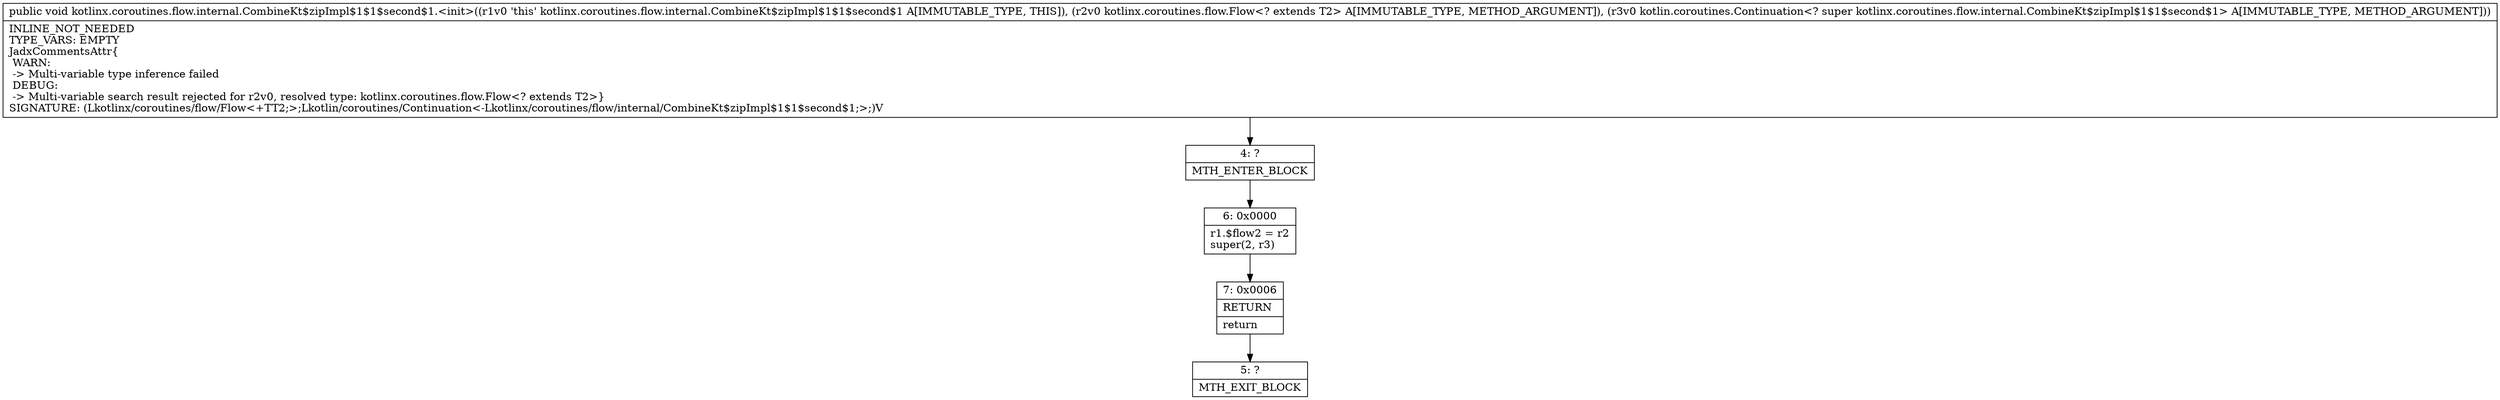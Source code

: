 digraph "CFG forkotlinx.coroutines.flow.internal.CombineKt$zipImpl$1$1$second$1.\<init\>(Lkotlinx\/coroutines\/flow\/Flow;Lkotlin\/coroutines\/Continuation;)V" {
Node_4 [shape=record,label="{4\:\ ?|MTH_ENTER_BLOCK\l}"];
Node_6 [shape=record,label="{6\:\ 0x0000|r1.$flow2 = r2\lsuper(2, r3)\l}"];
Node_7 [shape=record,label="{7\:\ 0x0006|RETURN\l|return\l}"];
Node_5 [shape=record,label="{5\:\ ?|MTH_EXIT_BLOCK\l}"];
MethodNode[shape=record,label="{public void kotlinx.coroutines.flow.internal.CombineKt$zipImpl$1$1$second$1.\<init\>((r1v0 'this' kotlinx.coroutines.flow.internal.CombineKt$zipImpl$1$1$second$1 A[IMMUTABLE_TYPE, THIS]), (r2v0 kotlinx.coroutines.flow.Flow\<? extends T2\> A[IMMUTABLE_TYPE, METHOD_ARGUMENT]), (r3v0 kotlin.coroutines.Continuation\<? super kotlinx.coroutines.flow.internal.CombineKt$zipImpl$1$1$second$1\> A[IMMUTABLE_TYPE, METHOD_ARGUMENT]))  | INLINE_NOT_NEEDED\lTYPE_VARS: EMPTY\lJadxCommentsAttr\{\l WARN: \l \-\> Multi\-variable type inference failed\l DEBUG: \l \-\> Multi\-variable search result rejected for r2v0, resolved type: kotlinx.coroutines.flow.Flow\<? extends T2\>\}\lSIGNATURE: (Lkotlinx\/coroutines\/flow\/Flow\<+TT2;\>;Lkotlin\/coroutines\/Continuation\<\-Lkotlinx\/coroutines\/flow\/internal\/CombineKt$zipImpl$1$1$second$1;\>;)V\l}"];
MethodNode -> Node_4;Node_4 -> Node_6;
Node_6 -> Node_7;
Node_7 -> Node_5;
}

